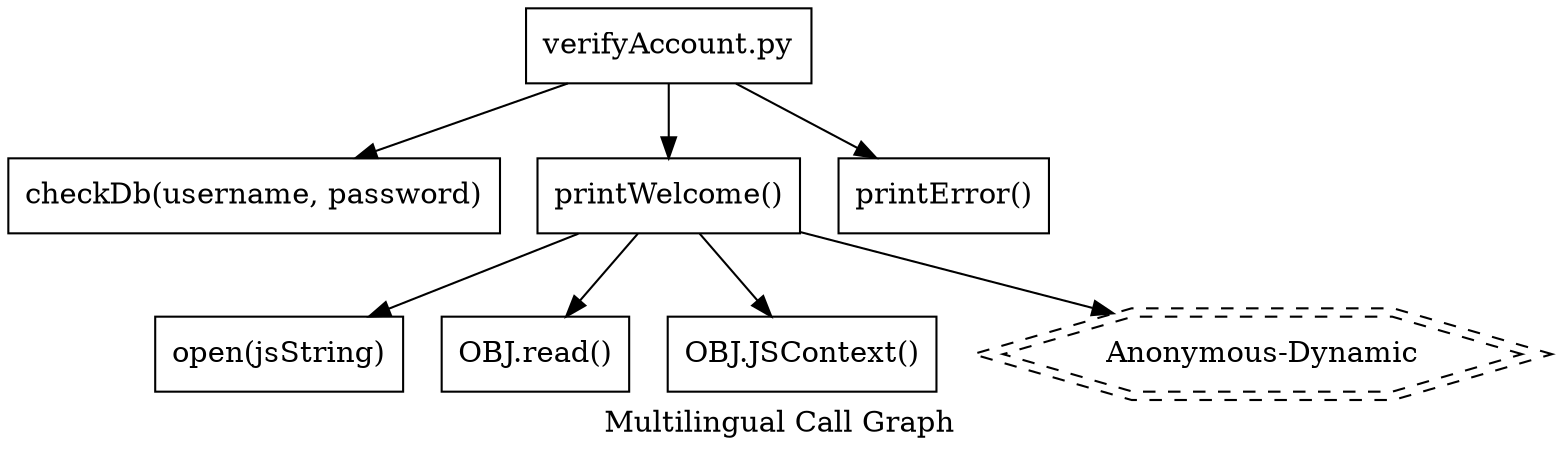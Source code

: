 digraph "Multilingual Call Graph" {
	graph [dpi=300];
	label="Multilingual Call Graph";

	Node0x1021684 [shape=rectangle, label="verifyAccount.py"];
	Node0x6604059 [shape=rectangle, label="checkDb(username, password)"];
	Node0x1021684 -> Node0x6604059;
	Node0x6671399 [shape=rectangle, label="printWelcome()"];
	Node0x1021684 -> Node0x6671399;
	Node0x4701704 [shape=rectangle, label="open(jsString)"];
	Node0x6671399 -> Node0x4701704;
	Node0x6037166 [shape=rectangle, label="OBJ.read()"];
	Node0x6671399 -> Node0x6037166;
	Node0x7181784 [shape=rectangle, label="OBJ.JSContext()"];
	Node0x6671399 -> Node0x7181784;
	Node0x9415106 [shape=hexagon, style=dashed, peripheries=2, label="Anonymous-Dynamic"];
	Node0x6671399 -> Node0x9415106;
	Node0x1772266 [shape=rectangle, label="printError()"];
	Node0x1021684 -> Node0x1772266;
}